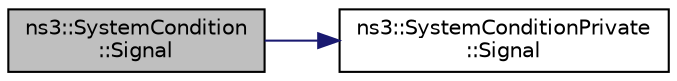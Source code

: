 digraph "ns3::SystemCondition::Signal"
{
 // LATEX_PDF_SIZE
  edge [fontname="Helvetica",fontsize="10",labelfontname="Helvetica",labelfontsize="10"];
  node [fontname="Helvetica",fontsize="10",shape=record];
  rankdir="LR";
  Node1 [label="ns3::SystemCondition\l::Signal",height=0.2,width=0.4,color="black", fillcolor="grey75", style="filled", fontcolor="black",tooltip="Release one thread if waiting for the condition to be true."];
  Node1 -> Node2 [color="midnightblue",fontsize="10",style="solid",fontname="Helvetica"];
  Node2 [label="ns3::SystemConditionPrivate\l::Signal",height=0.2,width=0.4,color="black", fillcolor="white", style="filled",URL="$classns3_1_1_system_condition_private.html#a0213a8ffd678629df223ec9f890aa413",tooltip="Signal the condition."];
}
